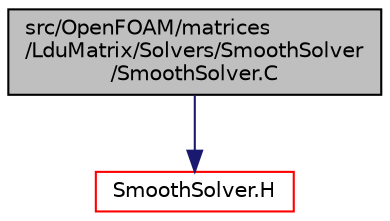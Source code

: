 digraph "src/OpenFOAM/matrices/LduMatrix/Solvers/SmoothSolver/SmoothSolver.C"
{
  bgcolor="transparent";
  edge [fontname="Helvetica",fontsize="10",labelfontname="Helvetica",labelfontsize="10"];
  node [fontname="Helvetica",fontsize="10",shape=record];
  Node1 [label="src/OpenFOAM/matrices\l/LduMatrix/Solvers/SmoothSolver\l/SmoothSolver.C",height=0.2,width=0.4,color="black", fillcolor="grey75", style="filled", fontcolor="black"];
  Node1 -> Node2 [color="midnightblue",fontsize="10",style="solid",fontname="Helvetica"];
  Node2 [label="SmoothSolver.H",height=0.2,width=0.4,color="red",URL="$a08437.html"];
}
